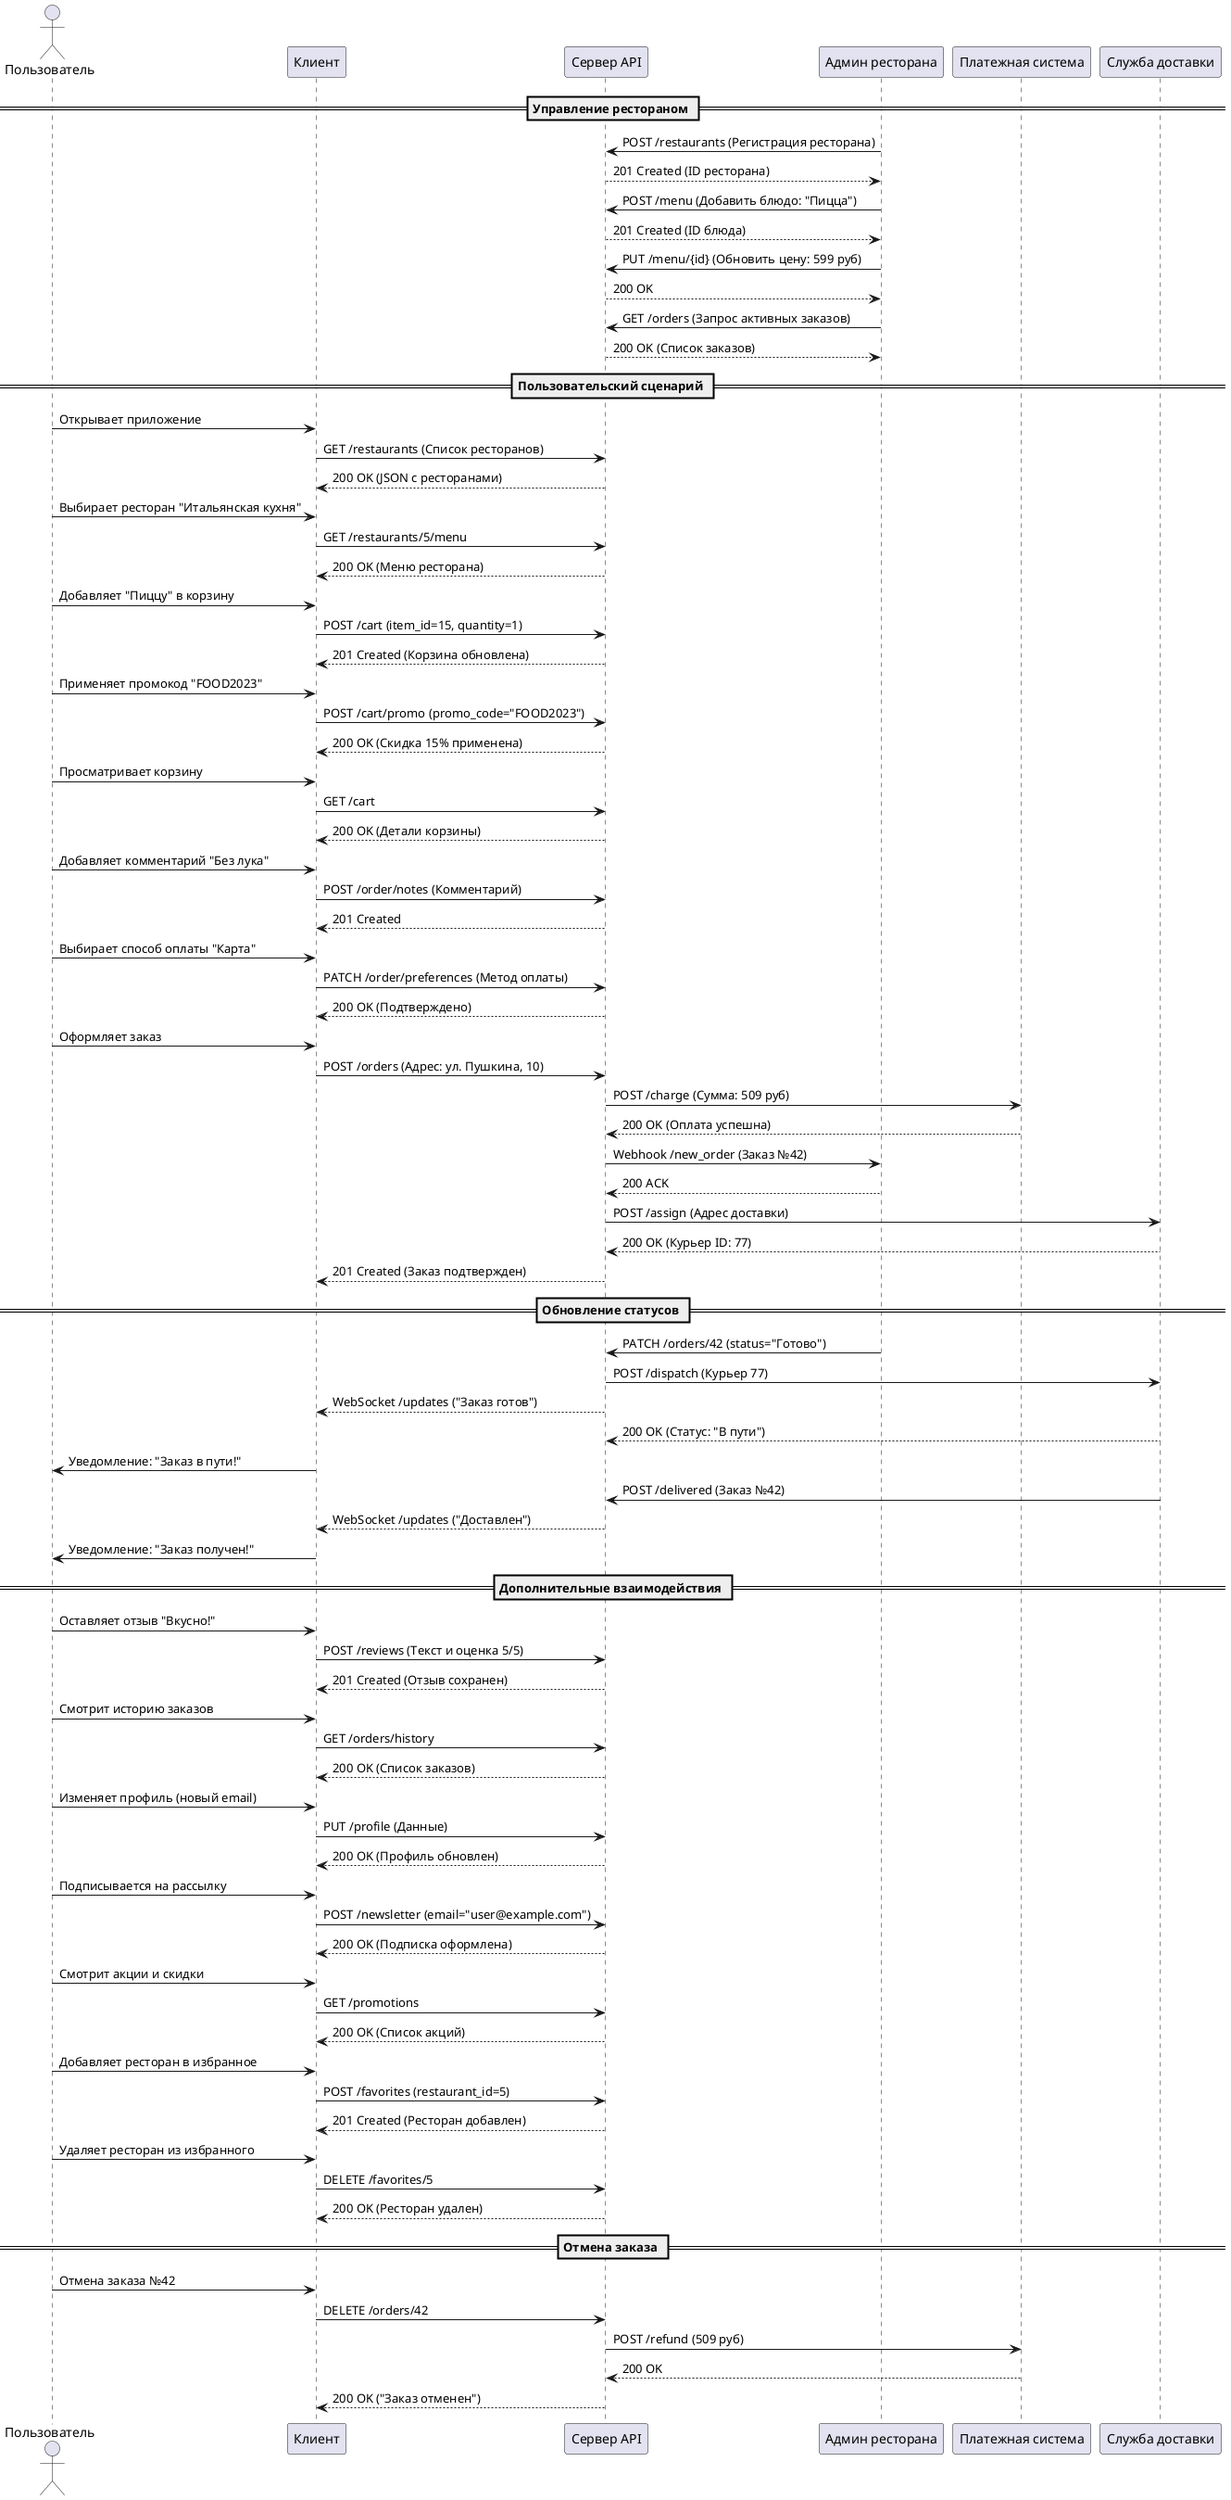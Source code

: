 @startuml
actor "Пользователь" as User
participant "Клиент" as Client
participant "Сервер API" as Server
participant "Админ ресторана" as RestaurantAdmin
participant "Платежная система" as Payment
participant "Служба доставки" as Delivery

== Управление рестораном ==
RestaurantAdmin -> Server: POST /restaurants (Регистрация ресторана)
Server --> RestaurantAdmin: 201 Created (ID ресторана)

RestaurantAdmin -> Server: POST /menu (Добавить блюдо: "Пицца")
Server --> RestaurantAdmin: 201 Created (ID блюда)

RestaurantAdmin -> Server: PUT /menu/{id} (Обновить цену: 599 руб)
Server --> RestaurantAdmin: 200 OK

RestaurantAdmin -> Server: GET /orders (Запрос активных заказов)
Server --> RestaurantAdmin: 200 OK (Список заказов)

== Пользовательский сценарий ==
User -> Client: Открывает приложение
Client -> Server: GET /restaurants (Список ресторанов)
Server --> Client: 200 OK (JSON с ресторанами)

User -> Client: Выбирает ресторан "Итальянская кухня"
Client -> Server: GET /restaurants/5/menu
Server --> Client: 200 OK (Меню ресторана)

User -> Client: Добавляет "Пиццу" в корзину
Client -> Server: POST /cart (item_id=15, quantity=1)
Server --> Client: 201 Created (Корзина обновлена)

User -> Client: Применяет промокод "FOOD2023"
Client -> Server: POST /cart/promo (promo_code="FOOD2023")
Server --> Client: 200 OK (Скидка 15% применена)

User -> Client: Просматривает корзину
Client -> Server: GET /cart
Server --> Client: 200 OK (Детали корзины)

User -> Client: Добавляет комментарий "Без лука"
Client -> Server: POST /order/notes (Комментарий)
Server --> Client: 201 Created

User -> Client: Выбирает способ оплаты "Карта"
Client -> Server: PATCH /order/preferences (Метод оплаты)
Server --> Client: 200 OK (Подтверждено)

User -> Client: Оформляет заказ
Client -> Server: POST /orders (Адрес: ул. Пушкина, 10)
Server -> Payment: POST /charge (Сумма: 509 руб)
Payment --> Server: 200 OK (Оплата успешна)
Server -> RestaurantAdmin: Webhook /new_order (Заказ №42)
RestaurantAdmin --> Server: 200 ACK
Server -> Delivery: POST /assign (Адрес доставки)
Delivery --> Server: 200 OK (Курьер ID: 77)
Server --> Client: 201 Created (Заказ подтвержден)

== Обновление статусов ==
RestaurantAdmin -> Server: PATCH /orders/42 (status="Готово")
Server -> Delivery: POST /dispatch (Курьер 77)
Server --> Client: WebSocket /updates ("Заказ готов")
Delivery --> Server: 200 OK (Статус: "В пути")
Client -> User: Уведомление: "Заказ в пути!"

Delivery -> Server: POST /delivered (Заказ №42)
Server --> Client: WebSocket /updates ("Доставлен")
Client -> User: Уведомление: "Заказ получен!"

== Дополнительные взаимодействия ==
User -> Client: Оставляет отзыв "Вкусно!"
Client -> Server: POST /reviews (Текст и оценка 5/5)
Server --> Client: 201 Created (Отзыв сохранен)

User -> Client: Смотрит историю заказов
Client -> Server: GET /orders/history
Server --> Client: 200 OK (Список заказов)

User -> Client: Изменяет профиль (новый email)
Client -> Server: PUT /profile (Данные)
Server --> Client: 200 OK (Профиль обновлен)

User -> Client: Подписывается на рассылку
Client -> Server: POST /newsletter (email="user@example.com")
Server --> Client: 200 OK (Подписка оформлена)

User -> Client: Смотрит акции и скидки
Client -> Server: GET /promotions
Server --> Client: 200 OK (Список акций)

User -> Client: Добавляет ресторан в избранное
Client -> Server: POST /favorites (restaurant_id=5)
Server --> Client: 201 Created (Ресторан добавлен)

User -> Client: Удаляет ресторан из избранного
Client -> Server: DELETE /favorites/5
Server --> Client: 200 OK (Ресторан удален)

== Отмена заказа ==
User -> Client: Отмена заказа №42
Client -> Server: DELETE /orders/42
Server -> Payment: POST /refund (509 руб)
Payment --> Server: 200 OK
Server --> Client: 200 OK ("Заказ отменен")
@enduml
